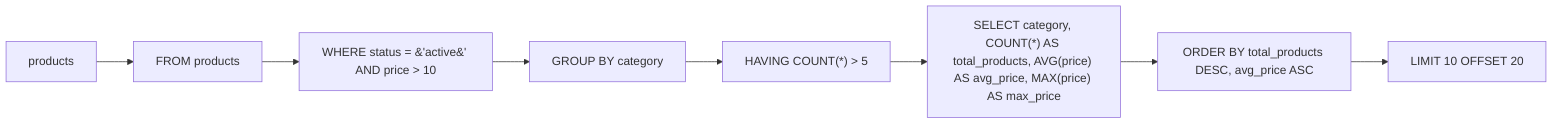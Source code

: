 flowchart LR
    node_0[products]
    node_1[FROM products]
    node_2["WHERE status = &#39;active&#39; AND price &gt; 10"]
    node_3["GROUP BY category"]
    node_4["HAVING COUNT(*) &gt; 5"]
    node_5["SELECT category, COUNT(*) AS total_products, AVG(price) AS avg_price, MAX(price) AS max_price"]
    node_6["ORDER BY total_products DESC, avg_price ASC"]
    node_7["LIMIT 10 OFFSET 20"]
    node_0 --> node_1
    node_1 --> node_2
    node_2 --> node_3
    node_3 --> node_4
    node_4 --> node_5
    node_5 --> node_6
    node_6 --> node_7